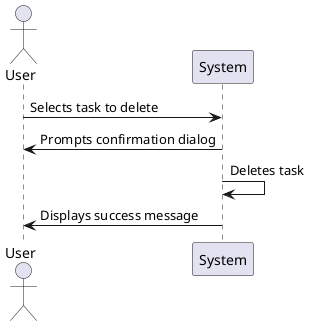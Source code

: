 @startuml

actor User

User -> System: Selects task to delete
System -> User: Prompts confirmation dialog
System -> System: Deletes task
System -> User: Displays success message

@enduml
